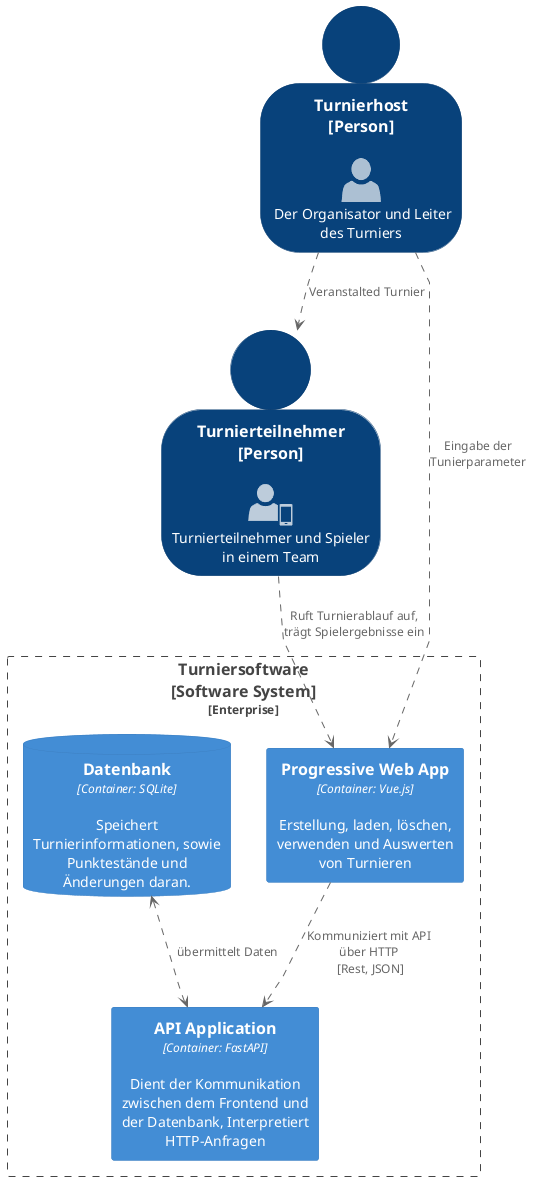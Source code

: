 @startuml
!include <c4/C4_Container.puml>  
!include <office/Users/user.puml>
!include <office/Users/mobile_user.puml>
SHOW_PERSON_OUTLINE()

hide stereotype
skinparam linetype polyline
skinparam ArrowStyle dashed
skinparam BoundaryFontStyle bold

Person(teilnehmer,"Turnierteilnehmer \n [Person]", "<$mobile_user>\nTurnierteilnehmer und Spieler in einem Team")
Person(host, "Turnierhost \n [Person]", "<$user> \n Der Organisator und Leiter des Turniers")

Enterprise_Boundary(c0,"Turniersoftware \n [Software System]") {
    Container(webApp, "Progressive Web App", "Container: Vue.js", "Erstellung, laden, löschen, verwenden und Auswerten von Turnieren")
    Container(api, "API Application", "Container: FastAPI", "Dient der Kommunikation zwischen dem Frontend und der Datenbank, Interpretiert HTTP-Anfragen")
    ContainerDb(db, "Datenbank", "Container: SQLite", "Speichert Turnierinformationen, sowie Punktestände und Änderungen daran.")
}

host-->teilnehmer: Veranstalted Turnier
teilnehmer-->webApp: Ruft Turnierablauf auf, trägt Spielergebnisse ein
webApp-->api: Kommuniziert mit API über HTTP \n [Rest, JSON]
db<-->api: übermittelt Daten
host-->webApp: Eingabe der Tunierparameter
@enduml